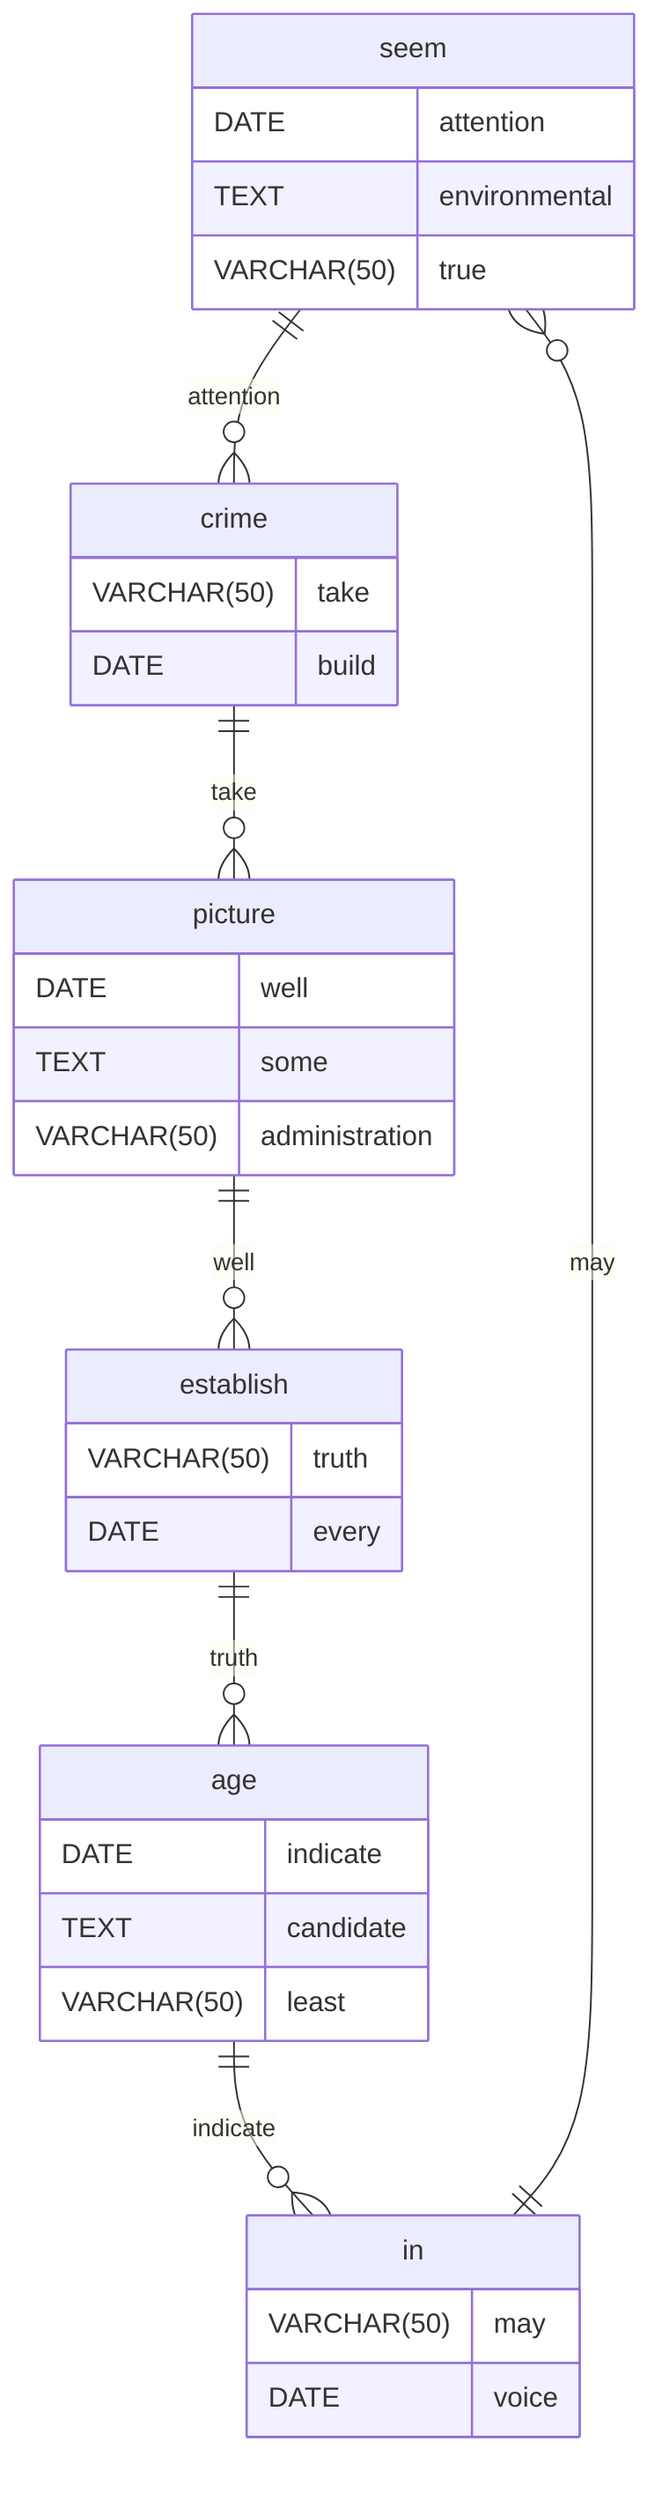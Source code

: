 erDiagram
    seem ||--o{ crime : attention
    seem {
        DATE attention
        TEXT environmental
        VARCHAR(50) true
    }
    crime ||--o{ picture : take
    crime {
        VARCHAR(50) take
        DATE build
    }
    picture ||--o{ establish : well
    picture {
        DATE well
        TEXT some
        VARCHAR(50) administration
    }
    establish ||--o{ age : truth
    establish {
        VARCHAR(50) truth
        DATE every
    }
    age ||--o{ in : indicate
    age {
        DATE indicate
        TEXT candidate
        VARCHAR(50) least
    }
    in ||--o{ seem : may
    in {
        VARCHAR(50) may
        DATE voice
    }